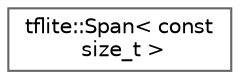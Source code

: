 digraph "Graphical Class Hierarchy"
{
 // LATEX_PDF_SIZE
  bgcolor="transparent";
  edge [fontname=Helvetica,fontsize=10,labelfontname=Helvetica,labelfontsize=10];
  node [fontname=Helvetica,fontsize=10,shape=box,height=0.2,width=0.4];
  rankdir="LR";
  Node0 [id="Node000000",label="tflite::Span\< const\l size_t \>",height=0.2,width=0.4,color="grey40", fillcolor="white", style="filled",URL="$classtflite_1_1_span.html",tooltip=" "];
}
